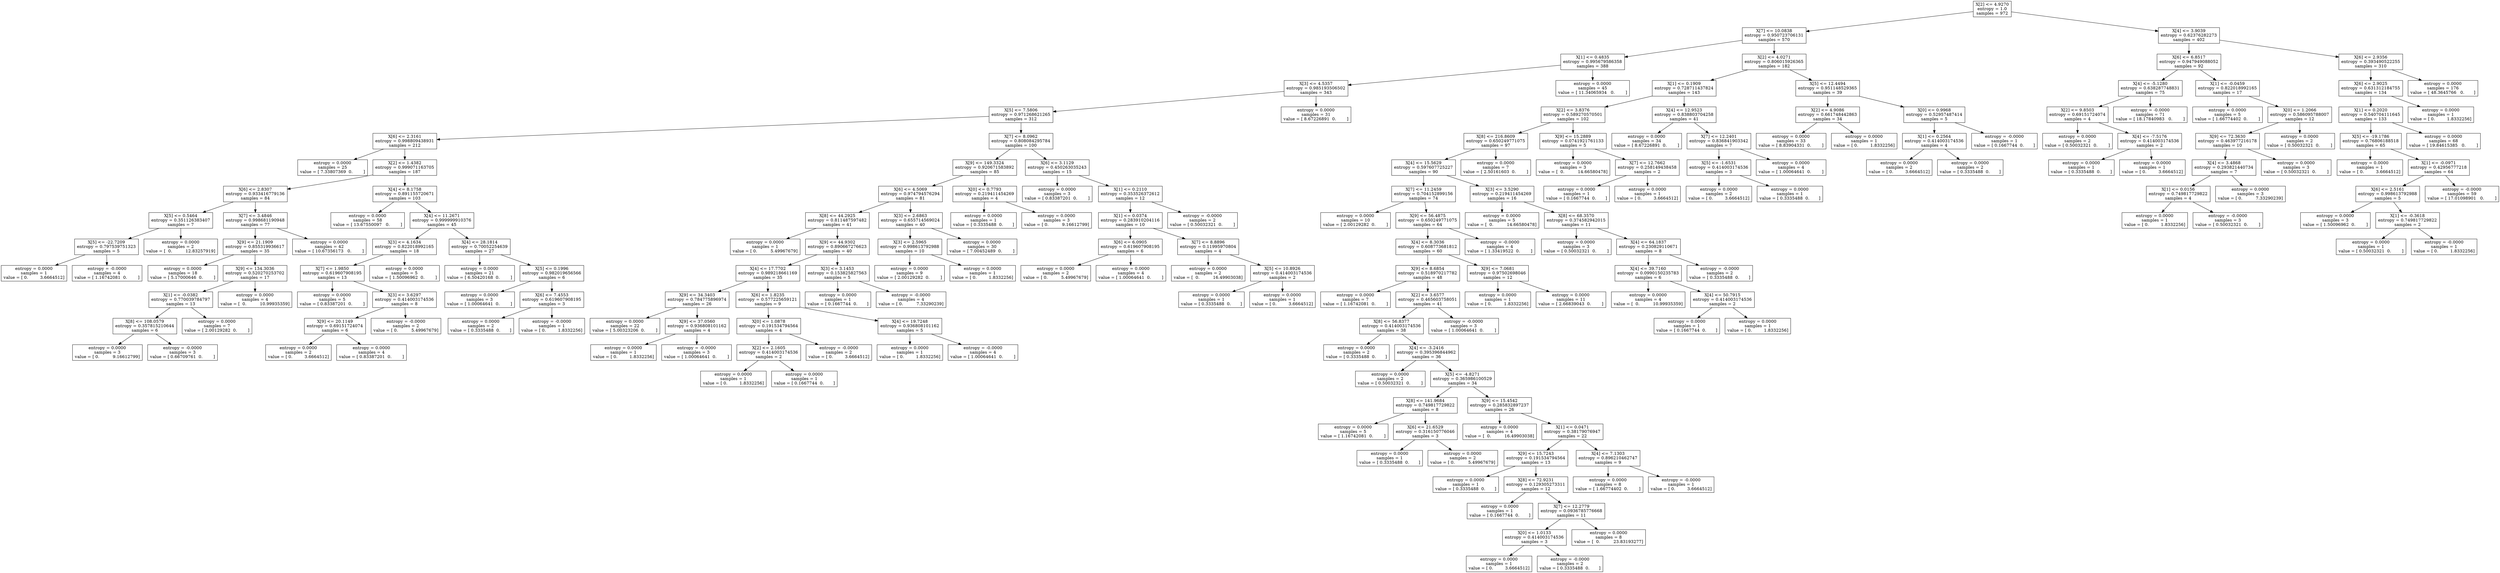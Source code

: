 digraph Tree {
0 [label="X[2] <= 4.9270\nentropy = 1.0\nsamples = 972", shape="box"] ;
1 [label="X[7] <= 10.0838\nentropy = 0.950723706131\nsamples = 570", shape="box"] ;
0 -> 1 ;
2 [label="X[1] <= 0.4835\nentropy = 0.995679586358\nsamples = 388", shape="box"] ;
1 -> 2 ;
3 [label="X[3] <= 4.5357\nentropy = 0.985193506502\nsamples = 343", shape="box"] ;
2 -> 3 ;
4 [label="X[5] <= 7.5806\nentropy = 0.971268621265\nsamples = 312", shape="box"] ;
3 -> 4 ;
5 [label="X[6] <= 2.3161\nentropy = 0.998809438931\nsamples = 212", shape="box"] ;
4 -> 5 ;
6 [label="entropy = 0.0000\nsamples = 25\nvalue = [ 7.33807369  0.        ]", shape="box"] ;
5 -> 6 ;
7 [label="X[2] <= 1.4382\nentropy = 0.999071163705\nsamples = 187", shape="box"] ;
5 -> 7 ;
8 [label="X[6] <= 2.8307\nentropy = 0.933416779136\nsamples = 84", shape="box"] ;
7 -> 8 ;
9 [label="X[5] <= 0.5464\nentropy = 0.351126383407\nsamples = 7", shape="box"] ;
8 -> 9 ;
10 [label="X[5] <= -22.7209\nentropy = 0.797539751323\nsamples = 5", shape="box"] ;
9 -> 10 ;
11 [label="entropy = 0.0000\nsamples = 1\nvalue = [ 0.         3.6664512]", shape="box"] ;
10 -> 11 ;
12 [label="entropy = -0.0000\nsamples = 4\nvalue = [ 1.16742081  0.        ]", shape="box"] ;
10 -> 12 ;
13 [label="entropy = 0.0000\nsamples = 2\nvalue = [  0.          12.83257919]", shape="box"] ;
9 -> 13 ;
14 [label="X[7] <= 3.4846\nentropy = 0.998681190948\nsamples = 77", shape="box"] ;
8 -> 14 ;
15 [label="X[9] <= 21.1909\nentropy = 0.855319936617\nsamples = 35", shape="box"] ;
14 -> 15 ;
16 [label="entropy = 0.0000\nsamples = 18\nvalue = [ 5.17000646  0.        ]", shape="box"] ;
15 -> 16 ;
17 [label="X[9] <= 134.3036\nentropy = 0.520270253702\nsamples = 17", shape="box"] ;
15 -> 17 ;
18 [label="X[1] <= -0.0382\nentropy = 0.770039784797\nsamples = 13", shape="box"] ;
17 -> 18 ;
19 [label="X[8] <= 108.0579\nentropy = 0.357815210644\nsamples = 6", shape="box"] ;
18 -> 19 ;
20 [label="entropy = 0.0000\nsamples = 3\nvalue = [ 0.          9.16612799]", shape="box"] ;
19 -> 20 ;
21 [label="entropy = -0.0000\nsamples = 3\nvalue = [ 0.66709761  0.        ]", shape="box"] ;
19 -> 21 ;
22 [label="entropy = 0.0000\nsamples = 7\nvalue = [ 2.00129282  0.        ]", shape="box"] ;
18 -> 22 ;
23 [label="entropy = 0.0000\nsamples = 4\nvalue = [  0.          10.99935359]", shape="box"] ;
17 -> 23 ;
24 [label="entropy = 0.0000\nsamples = 42\nvalue = [ 10.67356173   0.        ]", shape="box"] ;
14 -> 24 ;
25 [label="X[4] <= 8.1758\nentropy = 0.891155720671\nsamples = 103", shape="box"] ;
7 -> 25 ;
26 [label="entropy = 0.0000\nsamples = 58\nvalue = [ 13.67550097   0.        ]", shape="box"] ;
25 -> 26 ;
27 [label="X[4] <= 11.2671\nentropy = 0.999999910376\nsamples = 45", shape="box"] ;
25 -> 27 ;
28 [label="X[3] <= 4.1634\nentropy = 0.822018992165\nsamples = 18", shape="box"] ;
27 -> 28 ;
29 [label="X[7] <= 1.9850\nentropy = 0.619607908195\nsamples = 13", shape="box"] ;
28 -> 29 ;
30 [label="entropy = 0.0000\nsamples = 5\nvalue = [ 0.83387201  0.        ]", shape="box"] ;
29 -> 30 ;
31 [label="X[3] <= 3.6297\nentropy = 0.414003174536\nsamples = 8", shape="box"] ;
29 -> 31 ;
32 [label="X[9] <= 20.1149\nentropy = 0.69151724074\nsamples = 6", shape="box"] ;
31 -> 32 ;
33 [label="entropy = 0.0000\nsamples = 2\nvalue = [ 0.         3.6664512]", shape="box"] ;
32 -> 33 ;
34 [label="entropy = 0.0000\nsamples = 4\nvalue = [ 0.83387201  0.        ]", shape="box"] ;
32 -> 34 ;
35 [label="entropy = -0.0000\nsamples = 2\nvalue = [ 0.          5.49967679]", shape="box"] ;
31 -> 35 ;
36 [label="entropy = 0.0000\nsamples = 5\nvalue = [ 1.50096962  0.        ]", shape="box"] ;
28 -> 36 ;
37 [label="X[4] <= 28.1814\nentropy = 0.70052254639\nsamples = 27", shape="box"] ;
27 -> 37 ;
38 [label="entropy = 0.0000\nsamples = 21\nvalue = [ 6.50420168  0.        ]", shape="box"] ;
37 -> 38 ;
39 [label="X[5] <= 0.1996\nentropy = 0.982019656566\nsamples = 6", shape="box"] ;
37 -> 39 ;
40 [label="entropy = 0.0000\nsamples = 3\nvalue = [ 1.00064641  0.        ]", shape="box"] ;
39 -> 40 ;
41 [label="X[6] <= 7.4553\nentropy = 0.619607908195\nsamples = 3", shape="box"] ;
39 -> 41 ;
42 [label="entropy = 0.0000\nsamples = 2\nvalue = [ 0.3335488  0.       ]", shape="box"] ;
41 -> 42 ;
43 [label="entropy = -0.0000\nsamples = 1\nvalue = [ 0.         1.8332256]", shape="box"] ;
41 -> 43 ;
44 [label="X[7] <= 8.0962\nentropy = 0.808084295784\nsamples = 100", shape="box"] ;
4 -> 44 ;
45 [label="X[9] <= 149.3324\nentropy = 0.920671583892\nsamples = 85", shape="box"] ;
44 -> 45 ;
46 [label="X[6] <= 4.5069\nentropy = 0.974794576294\nsamples = 81", shape="box"] ;
45 -> 46 ;
47 [label="X[8] <= 44.2925\nentropy = 0.811487597482\nsamples = 41", shape="box"] ;
46 -> 47 ;
48 [label="entropy = 0.0000\nsamples = 1\nvalue = [ 0.          5.49967679]", shape="box"] ;
47 -> 48 ;
49 [label="X[9] <= 44.9302\nentropy = 0.890667276623\nsamples = 40", shape="box"] ;
47 -> 49 ;
50 [label="X[4] <= 17.7702\nentropy = 0.989218661169\nsamples = 35", shape="box"] ;
49 -> 50 ;
51 [label="X[9] <= 34.3403\nentropy = 0.784775896974\nsamples = 26", shape="box"] ;
50 -> 51 ;
52 [label="entropy = 0.0000\nsamples = 22\nvalue = [ 5.00323206  0.        ]", shape="box"] ;
51 -> 52 ;
53 [label="X[9] <= 37.0560\nentropy = 0.936808101162\nsamples = 4", shape="box"] ;
51 -> 53 ;
54 [label="entropy = 0.0000\nsamples = 1\nvalue = [ 0.         1.8332256]", shape="box"] ;
53 -> 54 ;
55 [label="entropy = -0.0000\nsamples = 3\nvalue = [ 1.00064641  0.        ]", shape="box"] ;
53 -> 55 ;
56 [label="X[6] <= 1.8235\nentropy = 0.577225659121\nsamples = 9", shape="box"] ;
50 -> 56 ;
57 [label="X[0] <= 1.0878\nentropy = 0.191534794564\nsamples = 4", shape="box"] ;
56 -> 57 ;
58 [label="X[2] <= 2.1605\nentropy = 0.414003174536\nsamples = 2", shape="box"] ;
57 -> 58 ;
59 [label="entropy = 0.0000\nsamples = 1\nvalue = [ 0.         1.8332256]", shape="box"] ;
58 -> 59 ;
60 [label="entropy = 0.0000\nsamples = 1\nvalue = [ 0.1667744  0.       ]", shape="box"] ;
58 -> 60 ;
61 [label="entropy = -0.0000\nsamples = 2\nvalue = [ 0.         3.6664512]", shape="box"] ;
57 -> 61 ;
62 [label="X[4] <= 19.7248\nentropy = 0.936808101162\nsamples = 5", shape="box"] ;
56 -> 62 ;
63 [label="entropy = 0.0000\nsamples = 1\nvalue = [ 0.         1.8332256]", shape="box"] ;
62 -> 63 ;
64 [label="entropy = -0.0000\nsamples = 4\nvalue = [ 1.00064641  0.        ]", shape="box"] ;
62 -> 64 ;
65 [label="X[3] <= 3.1453\nentropy = 0.153825827563\nsamples = 5", shape="box"] ;
49 -> 65 ;
66 [label="entropy = 0.0000\nsamples = 1\nvalue = [ 0.1667744  0.       ]", shape="box"] ;
65 -> 66 ;
67 [label="entropy = -0.0000\nsamples = 4\nvalue = [ 0.          7.33290239]", shape="box"] ;
65 -> 67 ;
68 [label="X[3] <= 2.6863\nentropy = 0.655714569024\nsamples = 40", shape="box"] ;
46 -> 68 ;
69 [label="X[3] <= 2.5965\nentropy = 0.998613792988\nsamples = 10", shape="box"] ;
68 -> 69 ;
70 [label="entropy = 0.0000\nsamples = 9\nvalue = [ 2.00129282  0.        ]", shape="box"] ;
69 -> 70 ;
71 [label="entropy = 0.0000\nsamples = 1\nvalue = [ 0.         1.8332256]", shape="box"] ;
69 -> 71 ;
72 [label="entropy = 0.0000\nsamples = 30\nvalue = [ 7.00452489  0.        ]", shape="box"] ;
68 -> 72 ;
73 [label="X[0] <= 0.7793\nentropy = 0.219411454269\nsamples = 4", shape="box"] ;
45 -> 73 ;
74 [label="entropy = 0.0000\nsamples = 1\nvalue = [ 0.3335488  0.       ]", shape="box"] ;
73 -> 74 ;
75 [label="entropy = 0.0000\nsamples = 3\nvalue = [ 0.          9.16612799]", shape="box"] ;
73 -> 75 ;
76 [label="X[6] <= 3.1129\nentropy = 0.450263035243\nsamples = 15", shape="box"] ;
44 -> 76 ;
77 [label="entropy = 0.0000\nsamples = 3\nvalue = [ 0.83387201  0.        ]", shape="box"] ;
76 -> 77 ;
78 [label="X[1] <= 0.2110\nentropy = 0.353526372612\nsamples = 12", shape="box"] ;
76 -> 78 ;
79 [label="X[1] <= 0.0374\nentropy = 0.283910204116\nsamples = 10", shape="box"] ;
78 -> 79 ;
80 [label="X[6] <= 6.0905\nentropy = 0.619607908195\nsamples = 6", shape="box"] ;
79 -> 80 ;
81 [label="entropy = 0.0000\nsamples = 2\nvalue = [ 0.          5.49967679]", shape="box"] ;
80 -> 81 ;
82 [label="entropy = 0.0000\nsamples = 4\nvalue = [ 1.00064641  0.        ]", shape="box"] ;
80 -> 82 ;
83 [label="X[7] <= 8.8896\nentropy = 0.11995970804\nsamples = 4", shape="box"] ;
79 -> 83 ;
84 [label="entropy = 0.0000\nsamples = 2\nvalue = [  0.          16.49903038]", shape="box"] ;
83 -> 84 ;
85 [label="X[5] <= 10.8926\nentropy = 0.414003174536\nsamples = 2", shape="box"] ;
83 -> 85 ;
86 [label="entropy = 0.0000\nsamples = 1\nvalue = [ 0.3335488  0.       ]", shape="box"] ;
85 -> 86 ;
87 [label="entropy = 0.0000\nsamples = 1\nvalue = [ 0.         3.6664512]", shape="box"] ;
85 -> 87 ;
88 [label="entropy = -0.0000\nsamples = 2\nvalue = [ 0.50032321  0.        ]", shape="box"] ;
78 -> 88 ;
89 [label="entropy = 0.0000\nsamples = 31\nvalue = [ 8.67226891  0.        ]", shape="box"] ;
3 -> 89 ;
90 [label="entropy = 0.0000\nsamples = 45\nvalue = [ 11.34065934   0.        ]", shape="box"] ;
2 -> 90 ;
91 [label="X[2] <= 4.0271\nentropy = 0.806015926365\nsamples = 182", shape="box"] ;
1 -> 91 ;
92 [label="X[1] <= 0.1909\nentropy = 0.728711437824\nsamples = 143", shape="box"] ;
91 -> 92 ;
93 [label="X[2] <= 3.8376\nentropy = 0.589270570501\nsamples = 102", shape="box"] ;
92 -> 93 ;
94 [label="X[8] <= 216.8609\nentropy = 0.650249771075\nsamples = 97", shape="box"] ;
93 -> 94 ;
95 [label="X[4] <= 15.5629\nentropy = 0.597607725227\nsamples = 90", shape="box"] ;
94 -> 95 ;
96 [label="X[7] <= 11.2459\nentropy = 0.704152899156\nsamples = 74", shape="box"] ;
95 -> 96 ;
97 [label="entropy = 0.0000\nsamples = 10\nvalue = [ 2.00129282  0.        ]", shape="box"] ;
96 -> 97 ;
98 [label="X[9] <= 56.4875\nentropy = 0.650249771075\nsamples = 64", shape="box"] ;
96 -> 98 ;
99 [label="X[4] <= 8.3036\nentropy = 0.608773681812\nsamples = 60", shape="box"] ;
98 -> 99 ;
100 [label="X[9] <= 8.6854\nentropy = 0.518970217782\nsamples = 48", shape="box"] ;
99 -> 100 ;
101 [label="entropy = 0.0000\nsamples = 7\nvalue = [ 1.16742081  0.        ]", shape="box"] ;
100 -> 101 ;
102 [label="X[2] <= 3.6577\nentropy = 0.465603758051\nsamples = 41", shape="box"] ;
100 -> 102 ;
103 [label="X[8] <= 56.8377\nentropy = 0.414003174536\nsamples = 38", shape="box"] ;
102 -> 103 ;
104 [label="entropy = 0.0000\nsamples = 2\nvalue = [ 0.3335488  0.       ]", shape="box"] ;
103 -> 104 ;
105 [label="X[4] <= -3.2416\nentropy = 0.395396844962\nsamples = 36", shape="box"] ;
103 -> 105 ;
106 [label="entropy = 0.0000\nsamples = 2\nvalue = [ 0.50032321  0.        ]", shape="box"] ;
105 -> 106 ;
107 [label="X[5] <= -4.8271\nentropy = 0.365986100529\nsamples = 34", shape="box"] ;
105 -> 107 ;
108 [label="X[8] <= 141.9684\nentropy = 0.749817729822\nsamples = 8", shape="box"] ;
107 -> 108 ;
109 [label="entropy = 0.0000\nsamples = 5\nvalue = [ 1.16742081  0.        ]", shape="box"] ;
108 -> 109 ;
110 [label="X[6] <= 21.6529\nentropy = 0.316150776046\nsamples = 3", shape="box"] ;
108 -> 110 ;
111 [label="entropy = 0.0000\nsamples = 1\nvalue = [ 0.3335488  0.       ]", shape="box"] ;
110 -> 111 ;
112 [label="entropy = 0.0000\nsamples = 2\nvalue = [ 0.          5.49967679]", shape="box"] ;
110 -> 112 ;
113 [label="X[9] <= 15.4542\nentropy = 0.285832897237\nsamples = 26", shape="box"] ;
107 -> 113 ;
114 [label="entropy = 0.0000\nsamples = 4\nvalue = [  0.          16.49903038]", shape="box"] ;
113 -> 114 ;
115 [label="X[1] <= 0.0471\nentropy = 0.38179076947\nsamples = 22", shape="box"] ;
113 -> 115 ;
116 [label="X[9] <= 15.7243\nentropy = 0.191534794564\nsamples = 13", shape="box"] ;
115 -> 116 ;
117 [label="entropy = 0.0000\nsamples = 1\nvalue = [ 0.3335488  0.       ]", shape="box"] ;
116 -> 117 ;
118 [label="X[8] <= 72.9231\nentropy = 0.129305273311\nsamples = 12", shape="box"] ;
116 -> 118 ;
119 [label="entropy = 0.0000\nsamples = 1\nvalue = [ 0.1667744  0.       ]", shape="box"] ;
118 -> 119 ;
120 [label="X[7] <= 12.2779\nentropy = 0.0936785776668\nsamples = 11", shape="box"] ;
118 -> 120 ;
121 [label="X[0] <= 1.0133\nentropy = 0.414003174536\nsamples = 3", shape="box"] ;
120 -> 121 ;
122 [label="entropy = 0.0000\nsamples = 1\nvalue = [ 0.         3.6664512]", shape="box"] ;
121 -> 122 ;
123 [label="entropy = -0.0000\nsamples = 2\nvalue = [ 0.3335488  0.       ]", shape="box"] ;
121 -> 123 ;
124 [label="entropy = 0.0000\nsamples = 8\nvalue = [  0.          23.83193277]", shape="box"] ;
120 -> 124 ;
125 [label="X[4] <= 7.1303\nentropy = 0.896210462747\nsamples = 9", shape="box"] ;
115 -> 125 ;
126 [label="entropy = 0.0000\nsamples = 8\nvalue = [ 1.66774402  0.        ]", shape="box"] ;
125 -> 126 ;
127 [label="entropy = -0.0000\nsamples = 1\nvalue = [ 0.         3.6664512]", shape="box"] ;
125 -> 127 ;
128 [label="entropy = -0.0000\nsamples = 3\nvalue = [ 1.00064641  0.        ]", shape="box"] ;
102 -> 128 ;
129 [label="X[9] <= 7.0681\nentropy = 0.97502698046\nsamples = 12", shape="box"] ;
99 -> 129 ;
130 [label="entropy = 0.0000\nsamples = 1\nvalue = [ 0.         1.8332256]", shape="box"] ;
129 -> 130 ;
131 [label="entropy = 0.0000\nsamples = 11\nvalue = [ 2.66839043  0.        ]", shape="box"] ;
129 -> 131 ;
132 [label="entropy = -0.0000\nsamples = 4\nvalue = [ 1.33419522  0.        ]", shape="box"] ;
98 -> 132 ;
133 [label="X[3] <= 3.5290\nentropy = 0.219411454269\nsamples = 16", shape="box"] ;
95 -> 133 ;
134 [label="entropy = 0.0000\nsamples = 5\nvalue = [  0.          14.66580478]", shape="box"] ;
133 -> 134 ;
135 [label="X[8] <= 68.3570\nentropy = 0.374582942015\nsamples = 11", shape="box"] ;
133 -> 135 ;
136 [label="entropy = 0.0000\nsamples = 3\nvalue = [ 0.50032321  0.        ]", shape="box"] ;
135 -> 136 ;
137 [label="X[4] <= 64.1837\nentropy = 0.230829110671\nsamples = 8", shape="box"] ;
135 -> 137 ;
138 [label="X[4] <= 39.7160\nentropy = 0.0990150235783\nsamples = 6", shape="box"] ;
137 -> 138 ;
139 [label="entropy = 0.0000\nsamples = 4\nvalue = [  0.          10.99935359]", shape="box"] ;
138 -> 139 ;
140 [label="X[4] <= 50.7915\nentropy = 0.414003174536\nsamples = 2", shape="box"] ;
138 -> 140 ;
141 [label="entropy = 0.0000\nsamples = 1\nvalue = [ 0.1667744  0.       ]", shape="box"] ;
140 -> 141 ;
142 [label="entropy = 0.0000\nsamples = 1\nvalue = [ 0.         1.8332256]", shape="box"] ;
140 -> 142 ;
143 [label="entropy = -0.0000\nsamples = 2\nvalue = [ 0.3335488  0.       ]", shape="box"] ;
137 -> 143 ;
144 [label="entropy = 0.0000\nsamples = 7\nvalue = [ 2.50161603  0.        ]", shape="box"] ;
94 -> 144 ;
145 [label="X[9] <= 15.2889\nentropy = 0.0741921761133\nsamples = 5", shape="box"] ;
93 -> 145 ;
146 [label="entropy = 0.0000\nsamples = 3\nvalue = [  0.          14.66580478]", shape="box"] ;
145 -> 146 ;
147 [label="X[7] <= 12.7662\nentropy = 0.258149438458\nsamples = 2", shape="box"] ;
145 -> 147 ;
148 [label="entropy = 0.0000\nsamples = 1\nvalue = [ 0.1667744  0.       ]", shape="box"] ;
147 -> 148 ;
149 [label="entropy = 0.0000\nsamples = 1\nvalue = [ 0.         3.6664512]", shape="box"] ;
147 -> 149 ;
150 [label="X[4] <= 12.9523\nentropy = 0.838803704258\nsamples = 41", shape="box"] ;
92 -> 150 ;
151 [label="entropy = 0.0000\nsamples = 34\nvalue = [ 8.67226891  0.        ]", shape="box"] ;
150 -> 151 ;
152 [label="X[7] <= 12.2401\nentropy = 0.836841903342\nsamples = 7", shape="box"] ;
150 -> 152 ;
153 [label="X[5] <= -1.6531\nentropy = 0.414003174536\nsamples = 3", shape="box"] ;
152 -> 153 ;
154 [label="entropy = 0.0000\nsamples = 2\nvalue = [ 0.         3.6664512]", shape="box"] ;
153 -> 154 ;
155 [label="entropy = 0.0000\nsamples = 1\nvalue = [ 0.3335488  0.       ]", shape="box"] ;
153 -> 155 ;
156 [label="entropy = 0.0000\nsamples = 4\nvalue = [ 1.00064641  0.        ]", shape="box"] ;
152 -> 156 ;
157 [label="X[5] <= 12.4494\nentropy = 0.951148529365\nsamples = 39", shape="box"] ;
91 -> 157 ;
158 [label="X[2] <= 4.9086\nentropy = 0.661748442863\nsamples = 34", shape="box"] ;
157 -> 158 ;
159 [label="entropy = 0.0000\nsamples = 33\nvalue = [ 8.83904331  0.        ]", shape="box"] ;
158 -> 159 ;
160 [label="entropy = 0.0000\nsamples = 1\nvalue = [ 0.         1.8332256]", shape="box"] ;
158 -> 160 ;
161 [label="X[0] <= 0.9968\nentropy = 0.52957487414\nsamples = 5", shape="box"] ;
157 -> 161 ;
162 [label="X[1] <= 0.2564\nentropy = 0.414003174536\nsamples = 4", shape="box"] ;
161 -> 162 ;
163 [label="entropy = 0.0000\nsamples = 2\nvalue = [ 0.         3.6664512]", shape="box"] ;
162 -> 163 ;
164 [label="entropy = 0.0000\nsamples = 2\nvalue = [ 0.3335488  0.       ]", shape="box"] ;
162 -> 164 ;
165 [label="entropy = -0.0000\nsamples = 1\nvalue = [ 0.1667744  0.       ]", shape="box"] ;
161 -> 165 ;
166 [label="X[4] <= 3.9039\nentropy = 0.62376282273\nsamples = 402", shape="box"] ;
0 -> 166 ;
167 [label="X[6] <= 6.8517\nentropy = 0.947949088052\nsamples = 92", shape="box"] ;
166 -> 167 ;
168 [label="X[4] <= -5.1280\nentropy = 0.638287748831\nsamples = 75", shape="box"] ;
167 -> 168 ;
169 [label="X[2] <= 9.8503\nentropy = 0.69151724074\nsamples = 4", shape="box"] ;
168 -> 169 ;
170 [label="entropy = 0.0000\nsamples = 2\nvalue = [ 0.50032321  0.        ]", shape="box"] ;
169 -> 170 ;
171 [label="X[4] <= -7.5176\nentropy = 0.414003174536\nsamples = 2", shape="box"] ;
169 -> 171 ;
172 [label="entropy = 0.0000\nsamples = 1\nvalue = [ 0.3335488  0.       ]", shape="box"] ;
171 -> 172 ;
173 [label="entropy = 0.0000\nsamples = 1\nvalue = [ 0.         3.6664512]", shape="box"] ;
171 -> 173 ;
174 [label="entropy = -0.0000\nsamples = 71\nvalue = [ 18.17840983   0.        ]", shape="box"] ;
168 -> 174 ;
175 [label="X[1] <= -0.0459\nentropy = 0.822018992165\nsamples = 17", shape="box"] ;
167 -> 175 ;
176 [label="entropy = 0.0000\nsamples = 5\nvalue = [ 1.66774402  0.        ]", shape="box"] ;
175 -> 176 ;
177 [label="X[0] <= 1.2066\nentropy = 0.586095788007\nsamples = 12", shape="box"] ;
175 -> 177 ;
178 [label="X[9] <= 72.3630\nentropy = 0.463977216178\nsamples = 10", shape="box"] ;
177 -> 178 ;
179 [label="X[4] <= 3.4868\nentropy = 0.293821440734\nsamples = 7", shape="box"] ;
178 -> 179 ;
180 [label="X[1] <= 0.0156\nentropy = 0.749817729822\nsamples = 4", shape="box"] ;
179 -> 180 ;
181 [label="entropy = 0.0000\nsamples = 1\nvalue = [ 0.         1.8332256]", shape="box"] ;
180 -> 181 ;
182 [label="entropy = -0.0000\nsamples = 3\nvalue = [ 0.50032321  0.        ]", shape="box"] ;
180 -> 182 ;
183 [label="entropy = 0.0000\nsamples = 3\nvalue = [ 0.          7.33290239]", shape="box"] ;
179 -> 183 ;
184 [label="entropy = 0.0000\nsamples = 3\nvalue = [ 0.50032321  0.        ]", shape="box"] ;
178 -> 184 ;
185 [label="entropy = 0.0000\nsamples = 2\nvalue = [ 0.50032321  0.        ]", shape="box"] ;
177 -> 185 ;
186 [label="X[6] <= 2.9356\nentropy = 0.393490522255\nsamples = 310", shape="box"] ;
166 -> 186 ;
187 [label="X[6] <= 2.9025\nentropy = 0.631312184755\nsamples = 134", shape="box"] ;
186 -> 187 ;
188 [label="X[1] <= 0.2020\nentropy = 0.540704111645\nsamples = 133", shape="box"] ;
187 -> 188 ;
189 [label="X[5] <= -19.1786\nentropy = 0.76806188518\nsamples = 65", shape="box"] ;
188 -> 189 ;
190 [label="entropy = 0.0000\nsamples = 1\nvalue = [ 0.         3.6664512]", shape="box"] ;
189 -> 190 ;
191 [label="X[1] <= -0.0971\nentropy = 0.42956777218\nsamples = 64", shape="box"] ;
189 -> 191 ;
192 [label="X[6] <= 2.5161\nentropy = 0.998613792988\nsamples = 5", shape="box"] ;
191 -> 192 ;
193 [label="entropy = 0.0000\nsamples = 3\nvalue = [ 1.50096962  0.        ]", shape="box"] ;
192 -> 193 ;
194 [label="X[1] <= -0.3618\nentropy = 0.749817729822\nsamples = 2", shape="box"] ;
192 -> 194 ;
195 [label="entropy = 0.0000\nsamples = 1\nvalue = [ 0.50032321  0.        ]", shape="box"] ;
194 -> 195 ;
196 [label="entropy = -0.0000\nsamples = 1\nvalue = [ 0.         1.8332256]", shape="box"] ;
194 -> 196 ;
197 [label="entropy = -0.0000\nsamples = 59\nvalue = [ 17.01098901   0.        ]", shape="box"] ;
191 -> 197 ;
198 [label="entropy = 0.0000\nsamples = 68\nvalue = [ 19.84615385   0.        ]", shape="box"] ;
188 -> 198 ;
199 [label="entropy = 0.0000\nsamples = 1\nvalue = [ 0.         1.8332256]", shape="box"] ;
187 -> 199 ;
200 [label="entropy = 0.0000\nsamples = 176\nvalue = [ 48.3645766   0.       ]", shape="box"] ;
186 -> 200 ;
}